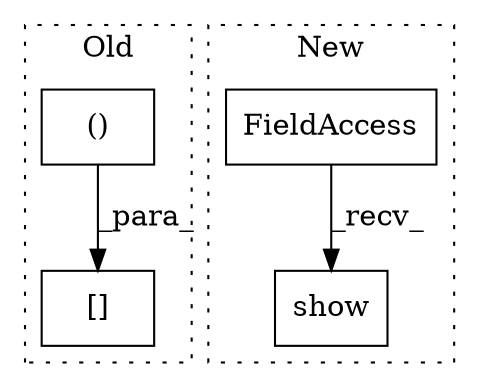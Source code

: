 digraph G {
subgraph cluster0 {
1 [label="[]" a="2" s="1655,1693" l="11,2" shape="box"];
4 [label="()" a="106" s="1666" l="27" shape="box"];
label = "Old";
style="dotted";
}
subgraph cluster1 {
2 [label="show" a="32" s="2003" l="6" shape="box"];
3 [label="FieldAccess" a="22" s="1999" l="3" shape="box"];
label = "New";
style="dotted";
}
3 -> 2 [label="_recv_"];
4 -> 1 [label="_para_"];
}
